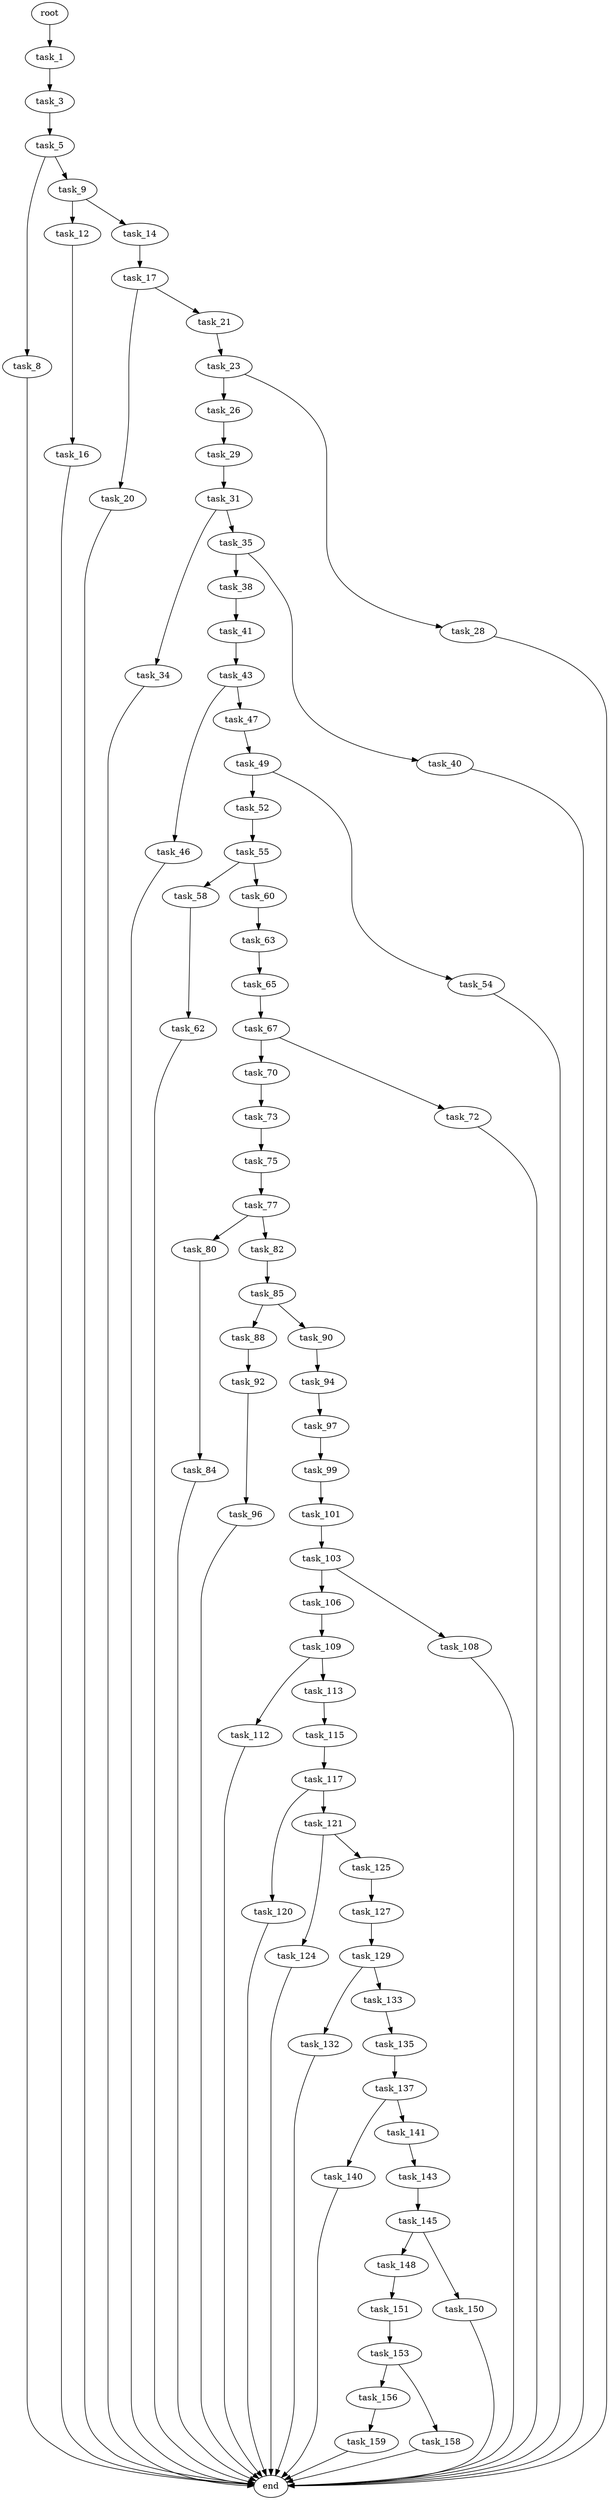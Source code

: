 digraph G {
  root [size="0.000000"];
  task_1 [size="1073741824000.000000"];
  task_3 [size="549755813888.000000"];
  task_5 [size="8119949216.000000"];
  task_8 [size="68719476736.000000"];
  task_9 [size="23813634894.000000"];
  task_12 [size="1073741824000.000000"];
  task_14 [size="47733110517.000000"];
  task_16 [size="3595096097.000000"];
  task_17 [size="28991029248.000000"];
  task_20 [size="10248276021.000000"];
  task_21 [size="89633445906.000000"];
  task_23 [size="35489450931.000000"];
  task_26 [size="27288858296.000000"];
  task_28 [size="9394782940.000000"];
  task_29 [size="227918361928.000000"];
  task_31 [size="591005567193.000000"];
  task_34 [size="68719476736.000000"];
  task_35 [size="1325544206.000000"];
  task_38 [size="187203062705.000000"];
  task_40 [size="121752464126.000000"];
  task_41 [size="415319792975.000000"];
  task_43 [size="3941326758.000000"];
  task_46 [size="68719476736.000000"];
  task_47 [size="1073741824000.000000"];
  task_49 [size="134217728000.000000"];
  task_52 [size="1073741824000.000000"];
  task_54 [size="782757789696.000000"];
  task_55 [size="782757789696.000000"];
  task_58 [size="136527343239.000000"];
  task_60 [size="134217728000.000000"];
  task_62 [size="192359754069.000000"];
  task_63 [size="3676972303.000000"];
  task_65 [size="28991029248.000000"];
  task_67 [size="951158330395.000000"];
  task_70 [size="782757789696.000000"];
  task_72 [size="8966626638.000000"];
  task_73 [size="406940133.000000"];
  task_75 [size="260184584081.000000"];
  task_77 [size="368293445632.000000"];
  task_80 [size="3267128975.000000"];
  task_82 [size="134217728000.000000"];
  task_84 [size="257590005789.000000"];
  task_85 [size="8589934592.000000"];
  task_88 [size="367086998055.000000"];
  task_90 [size="28991029248.000000"];
  task_92 [size="32650857910.000000"];
  task_94 [size="10049763955.000000"];
  task_96 [size="2113970954.000000"];
  task_97 [size="10050336313.000000"];
  task_99 [size="549755813888.000000"];
  task_101 [size="10616559009.000000"];
  task_103 [size="16029936332.000000"];
  task_106 [size="44917795884.000000"];
  task_108 [size="9162802822.000000"];
  task_109 [size="1073741824000.000000"];
  task_112 [size="45674079087.000000"];
  task_113 [size="3567540832.000000"];
  task_115 [size="1035345985.000000"];
  task_117 [size="4440114256.000000"];
  task_120 [size="404167968060.000000"];
  task_121 [size="781232420025.000000"];
  task_124 [size="1178082863608.000000"];
  task_125 [size="134217728000.000000"];
  task_127 [size="2126978982.000000"];
  task_129 [size="3991271889.000000"];
  task_132 [size="83001000177.000000"];
  task_133 [size="253859026162.000000"];
  task_135 [size="7153592432.000000"];
  task_137 [size="824274589161.000000"];
  task_140 [size="8589934592.000000"];
  task_141 [size="134217728000.000000"];
  task_143 [size="231928233984.000000"];
  task_145 [size="95393591790.000000"];
  task_148 [size="399824635826.000000"];
  task_150 [size="200012010792.000000"];
  task_151 [size="6189591712.000000"];
  task_153 [size="971734508846.000000"];
  task_156 [size="615950054229.000000"];
  task_158 [size="142211702911.000000"];
  task_159 [size="3749975708.000000"];
  end [size="0.000000"];

  root -> task_1 [size="1.000000"];
  task_1 -> task_3 [size="838860800.000000"];
  task_3 -> task_5 [size="536870912.000000"];
  task_5 -> task_8 [size="134217728.000000"];
  task_5 -> task_9 [size="134217728.000000"];
  task_8 -> end [size="1.000000"];
  task_9 -> task_12 [size="838860800.000000"];
  task_9 -> task_14 [size="838860800.000000"];
  task_12 -> task_16 [size="838860800.000000"];
  task_14 -> task_17 [size="75497472.000000"];
  task_16 -> end [size="1.000000"];
  task_17 -> task_20 [size="75497472.000000"];
  task_17 -> task_21 [size="75497472.000000"];
  task_20 -> end [size="1.000000"];
  task_21 -> task_23 [size="75497472.000000"];
  task_23 -> task_26 [size="134217728.000000"];
  task_23 -> task_28 [size="134217728.000000"];
  task_26 -> task_29 [size="33554432.000000"];
  task_28 -> end [size="1.000000"];
  task_29 -> task_31 [size="411041792.000000"];
  task_31 -> task_34 [size="536870912.000000"];
  task_31 -> task_35 [size="536870912.000000"];
  task_34 -> end [size="1.000000"];
  task_35 -> task_38 [size="75497472.000000"];
  task_35 -> task_40 [size="75497472.000000"];
  task_38 -> task_41 [size="134217728.000000"];
  task_40 -> end [size="1.000000"];
  task_41 -> task_43 [size="411041792.000000"];
  task_43 -> task_46 [size="75497472.000000"];
  task_43 -> task_47 [size="75497472.000000"];
  task_46 -> end [size="1.000000"];
  task_47 -> task_49 [size="838860800.000000"];
  task_49 -> task_52 [size="209715200.000000"];
  task_49 -> task_54 [size="209715200.000000"];
  task_52 -> task_55 [size="838860800.000000"];
  task_54 -> end [size="1.000000"];
  task_55 -> task_58 [size="679477248.000000"];
  task_55 -> task_60 [size="679477248.000000"];
  task_58 -> task_62 [size="134217728.000000"];
  task_60 -> task_63 [size="209715200.000000"];
  task_62 -> end [size="1.000000"];
  task_63 -> task_65 [size="75497472.000000"];
  task_65 -> task_67 [size="75497472.000000"];
  task_67 -> task_70 [size="838860800.000000"];
  task_67 -> task_72 [size="838860800.000000"];
  task_70 -> task_73 [size="679477248.000000"];
  task_72 -> end [size="1.000000"];
  task_73 -> task_75 [size="33554432.000000"];
  task_75 -> task_77 [size="209715200.000000"];
  task_77 -> task_80 [size="411041792.000000"];
  task_77 -> task_82 [size="411041792.000000"];
  task_80 -> task_84 [size="75497472.000000"];
  task_82 -> task_85 [size="209715200.000000"];
  task_84 -> end [size="1.000000"];
  task_85 -> task_88 [size="33554432.000000"];
  task_85 -> task_90 [size="33554432.000000"];
  task_88 -> task_92 [size="301989888.000000"];
  task_90 -> task_94 [size="75497472.000000"];
  task_92 -> task_96 [size="536870912.000000"];
  task_94 -> task_97 [size="411041792.000000"];
  task_96 -> end [size="1.000000"];
  task_97 -> task_99 [size="679477248.000000"];
  task_99 -> task_101 [size="536870912.000000"];
  task_101 -> task_103 [size="301989888.000000"];
  task_103 -> task_106 [size="536870912.000000"];
  task_103 -> task_108 [size="536870912.000000"];
  task_106 -> task_109 [size="33554432.000000"];
  task_108 -> end [size="1.000000"];
  task_109 -> task_112 [size="838860800.000000"];
  task_109 -> task_113 [size="838860800.000000"];
  task_112 -> end [size="1.000000"];
  task_113 -> task_115 [size="209715200.000000"];
  task_115 -> task_117 [size="75497472.000000"];
  task_117 -> task_120 [size="536870912.000000"];
  task_117 -> task_121 [size="536870912.000000"];
  task_120 -> end [size="1.000000"];
  task_121 -> task_124 [size="536870912.000000"];
  task_121 -> task_125 [size="536870912.000000"];
  task_124 -> end [size="1.000000"];
  task_125 -> task_127 [size="209715200.000000"];
  task_127 -> task_129 [size="33554432.000000"];
  task_129 -> task_132 [size="75497472.000000"];
  task_129 -> task_133 [size="75497472.000000"];
  task_132 -> end [size="1.000000"];
  task_133 -> task_135 [size="536870912.000000"];
  task_135 -> task_137 [size="411041792.000000"];
  task_137 -> task_140 [size="838860800.000000"];
  task_137 -> task_141 [size="838860800.000000"];
  task_140 -> end [size="1.000000"];
  task_141 -> task_143 [size="209715200.000000"];
  task_143 -> task_145 [size="301989888.000000"];
  task_145 -> task_148 [size="75497472.000000"];
  task_145 -> task_150 [size="75497472.000000"];
  task_148 -> task_151 [size="301989888.000000"];
  task_150 -> end [size="1.000000"];
  task_151 -> task_153 [size="536870912.000000"];
  task_153 -> task_156 [size="838860800.000000"];
  task_153 -> task_158 [size="838860800.000000"];
  task_156 -> task_159 [size="411041792.000000"];
  task_158 -> end [size="1.000000"];
  task_159 -> end [size="1.000000"];
}
